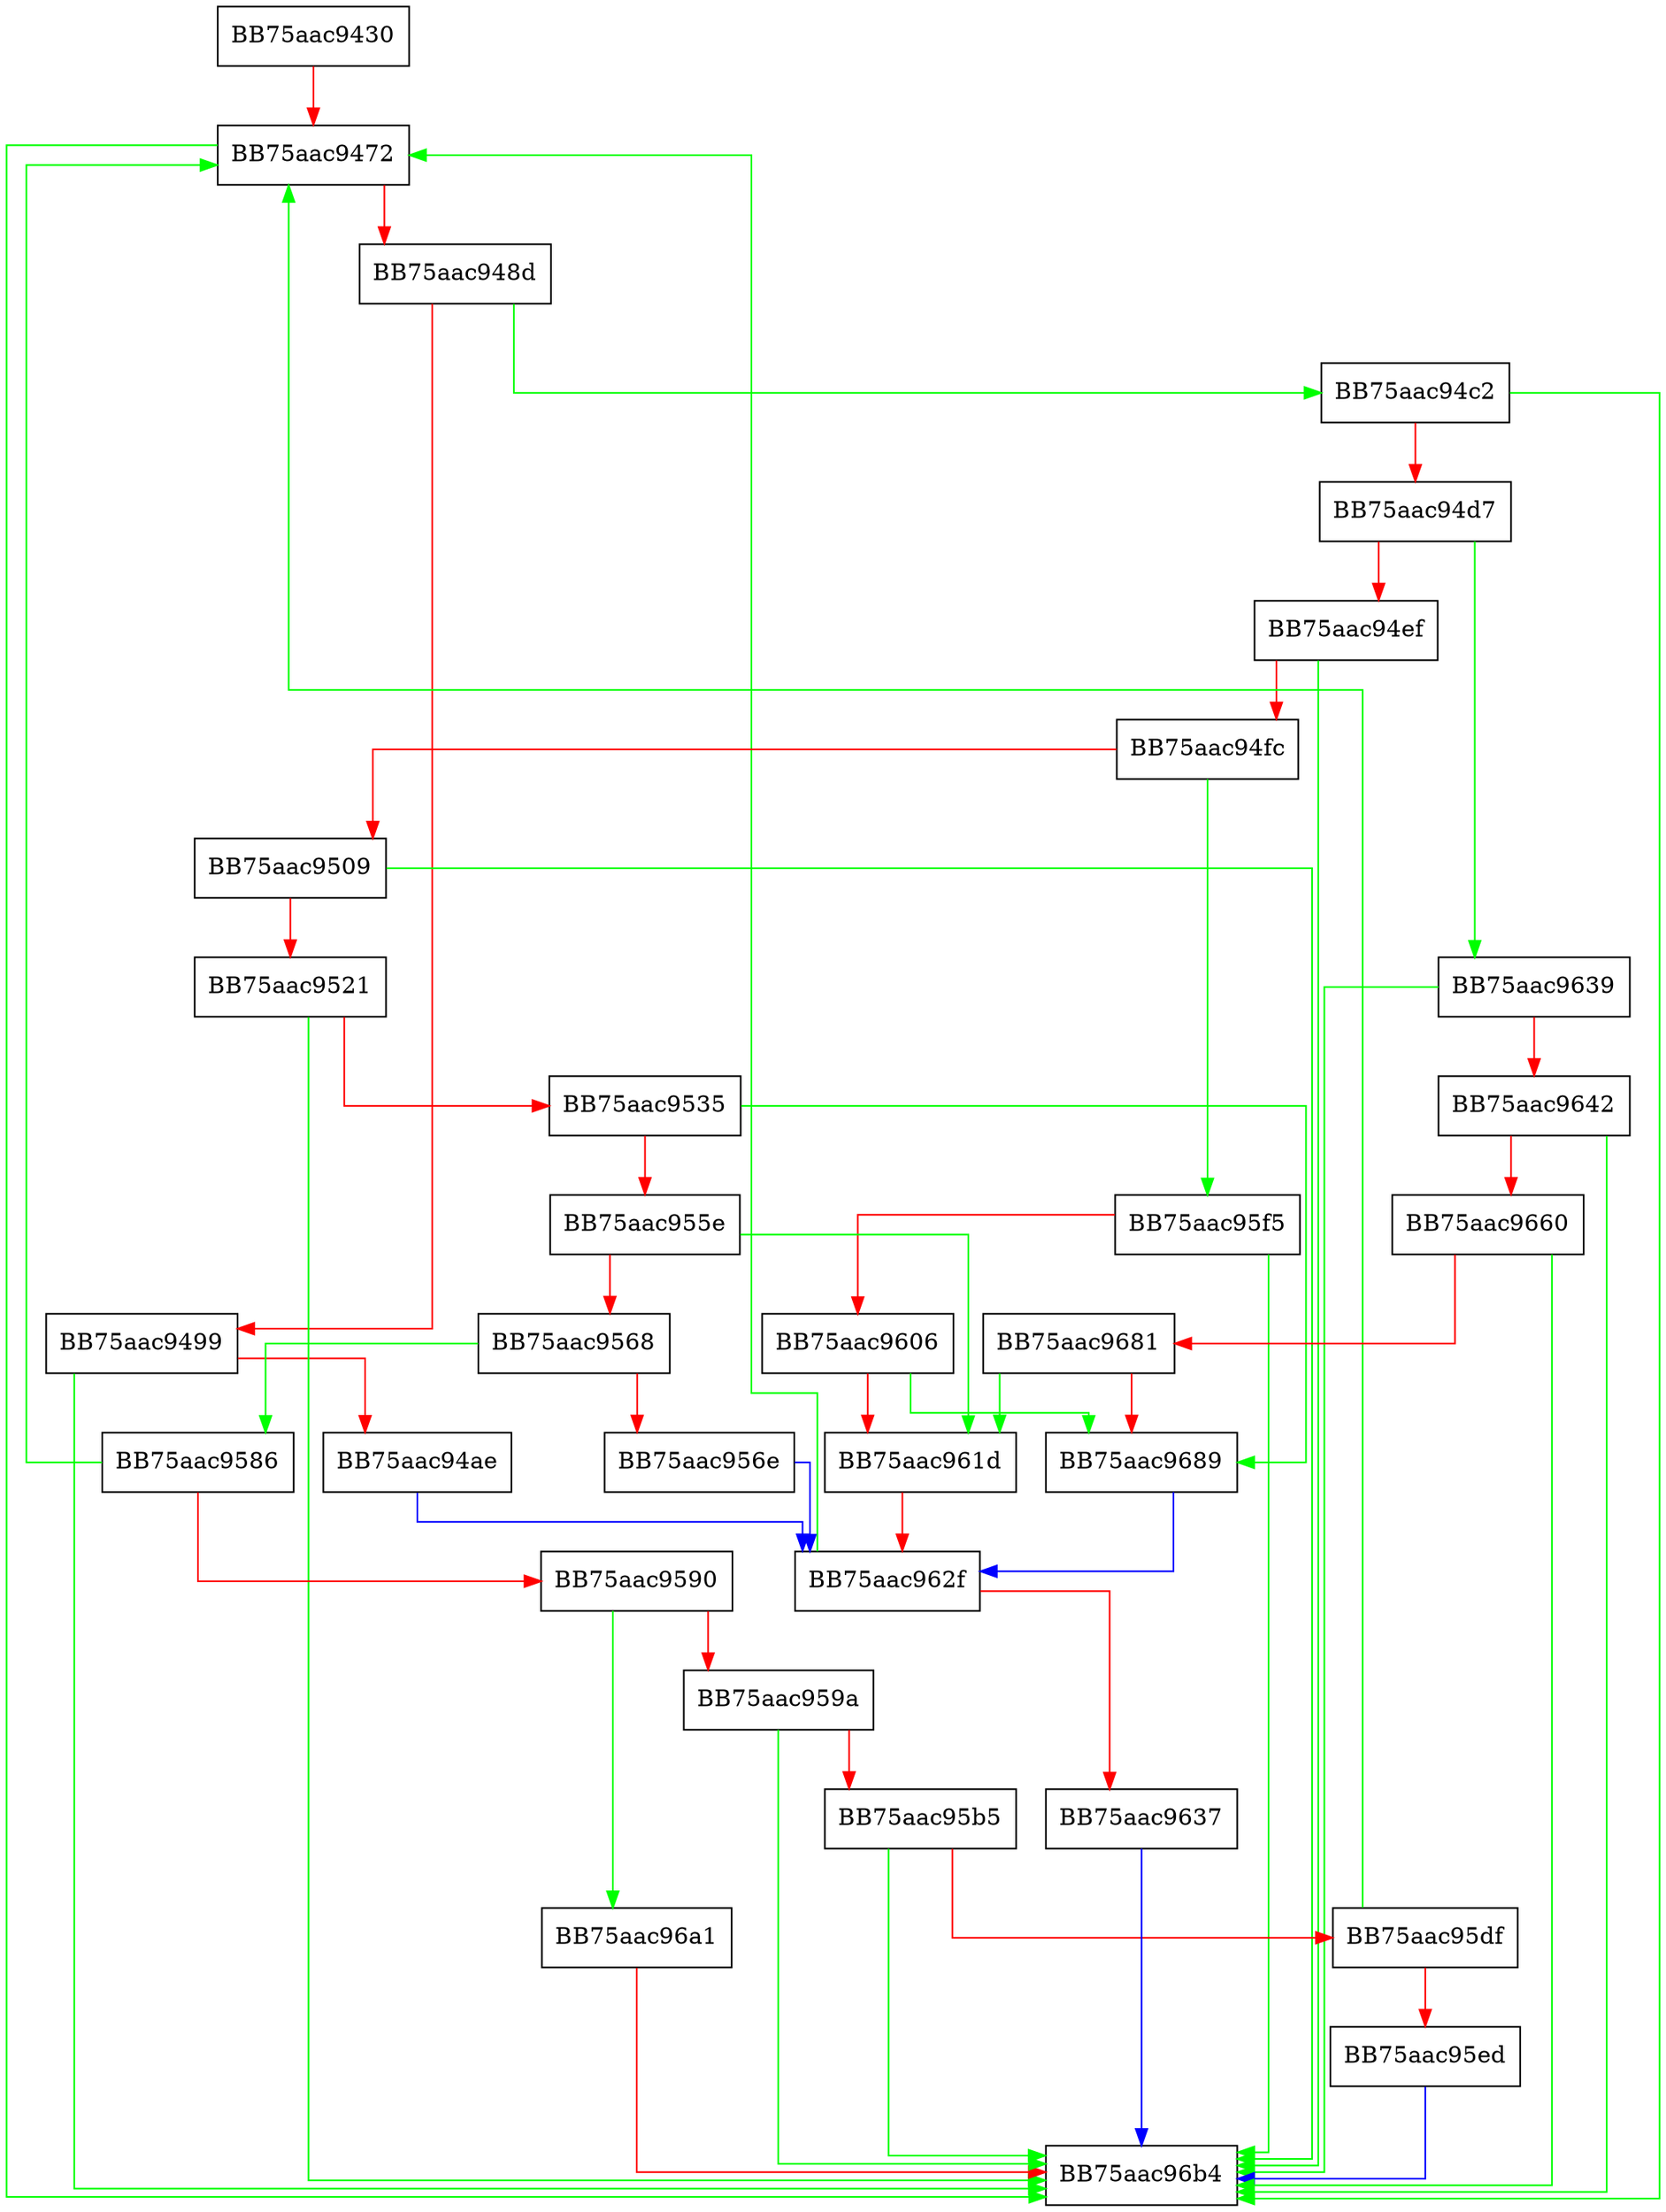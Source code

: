 digraph OnTheFly {
  node [shape="box"];
  graph [splines=ortho];
  BB75aac9430 -> BB75aac9472 [color="red"];
  BB75aac9472 -> BB75aac96b4 [color="green"];
  BB75aac9472 -> BB75aac948d [color="red"];
  BB75aac948d -> BB75aac94c2 [color="green"];
  BB75aac948d -> BB75aac9499 [color="red"];
  BB75aac9499 -> BB75aac96b4 [color="green"];
  BB75aac9499 -> BB75aac94ae [color="red"];
  BB75aac94ae -> BB75aac962f [color="blue"];
  BB75aac94c2 -> BB75aac96b4 [color="green"];
  BB75aac94c2 -> BB75aac94d7 [color="red"];
  BB75aac94d7 -> BB75aac9639 [color="green"];
  BB75aac94d7 -> BB75aac94ef [color="red"];
  BB75aac94ef -> BB75aac96b4 [color="green"];
  BB75aac94ef -> BB75aac94fc [color="red"];
  BB75aac94fc -> BB75aac95f5 [color="green"];
  BB75aac94fc -> BB75aac9509 [color="red"];
  BB75aac9509 -> BB75aac96b4 [color="green"];
  BB75aac9509 -> BB75aac9521 [color="red"];
  BB75aac9521 -> BB75aac96b4 [color="green"];
  BB75aac9521 -> BB75aac9535 [color="red"];
  BB75aac9535 -> BB75aac9689 [color="green"];
  BB75aac9535 -> BB75aac955e [color="red"];
  BB75aac955e -> BB75aac961d [color="green"];
  BB75aac955e -> BB75aac9568 [color="red"];
  BB75aac9568 -> BB75aac9586 [color="green"];
  BB75aac9568 -> BB75aac956e [color="red"];
  BB75aac956e -> BB75aac962f [color="blue"];
  BB75aac9586 -> BB75aac9472 [color="green"];
  BB75aac9586 -> BB75aac9590 [color="red"];
  BB75aac9590 -> BB75aac96a1 [color="green"];
  BB75aac9590 -> BB75aac959a [color="red"];
  BB75aac959a -> BB75aac96b4 [color="green"];
  BB75aac959a -> BB75aac95b5 [color="red"];
  BB75aac95b5 -> BB75aac96b4 [color="green"];
  BB75aac95b5 -> BB75aac95df [color="red"];
  BB75aac95df -> BB75aac9472 [color="green"];
  BB75aac95df -> BB75aac95ed [color="red"];
  BB75aac95ed -> BB75aac96b4 [color="blue"];
  BB75aac95f5 -> BB75aac96b4 [color="green"];
  BB75aac95f5 -> BB75aac9606 [color="red"];
  BB75aac9606 -> BB75aac9689 [color="green"];
  BB75aac9606 -> BB75aac961d [color="red"];
  BB75aac961d -> BB75aac962f [color="red"];
  BB75aac962f -> BB75aac9472 [color="green"];
  BB75aac962f -> BB75aac9637 [color="red"];
  BB75aac9637 -> BB75aac96b4 [color="blue"];
  BB75aac9639 -> BB75aac96b4 [color="green"];
  BB75aac9639 -> BB75aac9642 [color="red"];
  BB75aac9642 -> BB75aac96b4 [color="green"];
  BB75aac9642 -> BB75aac9660 [color="red"];
  BB75aac9660 -> BB75aac96b4 [color="green"];
  BB75aac9660 -> BB75aac9681 [color="red"];
  BB75aac9681 -> BB75aac961d [color="green"];
  BB75aac9681 -> BB75aac9689 [color="red"];
  BB75aac9689 -> BB75aac962f [color="blue"];
  BB75aac96a1 -> BB75aac96b4 [color="red"];
}